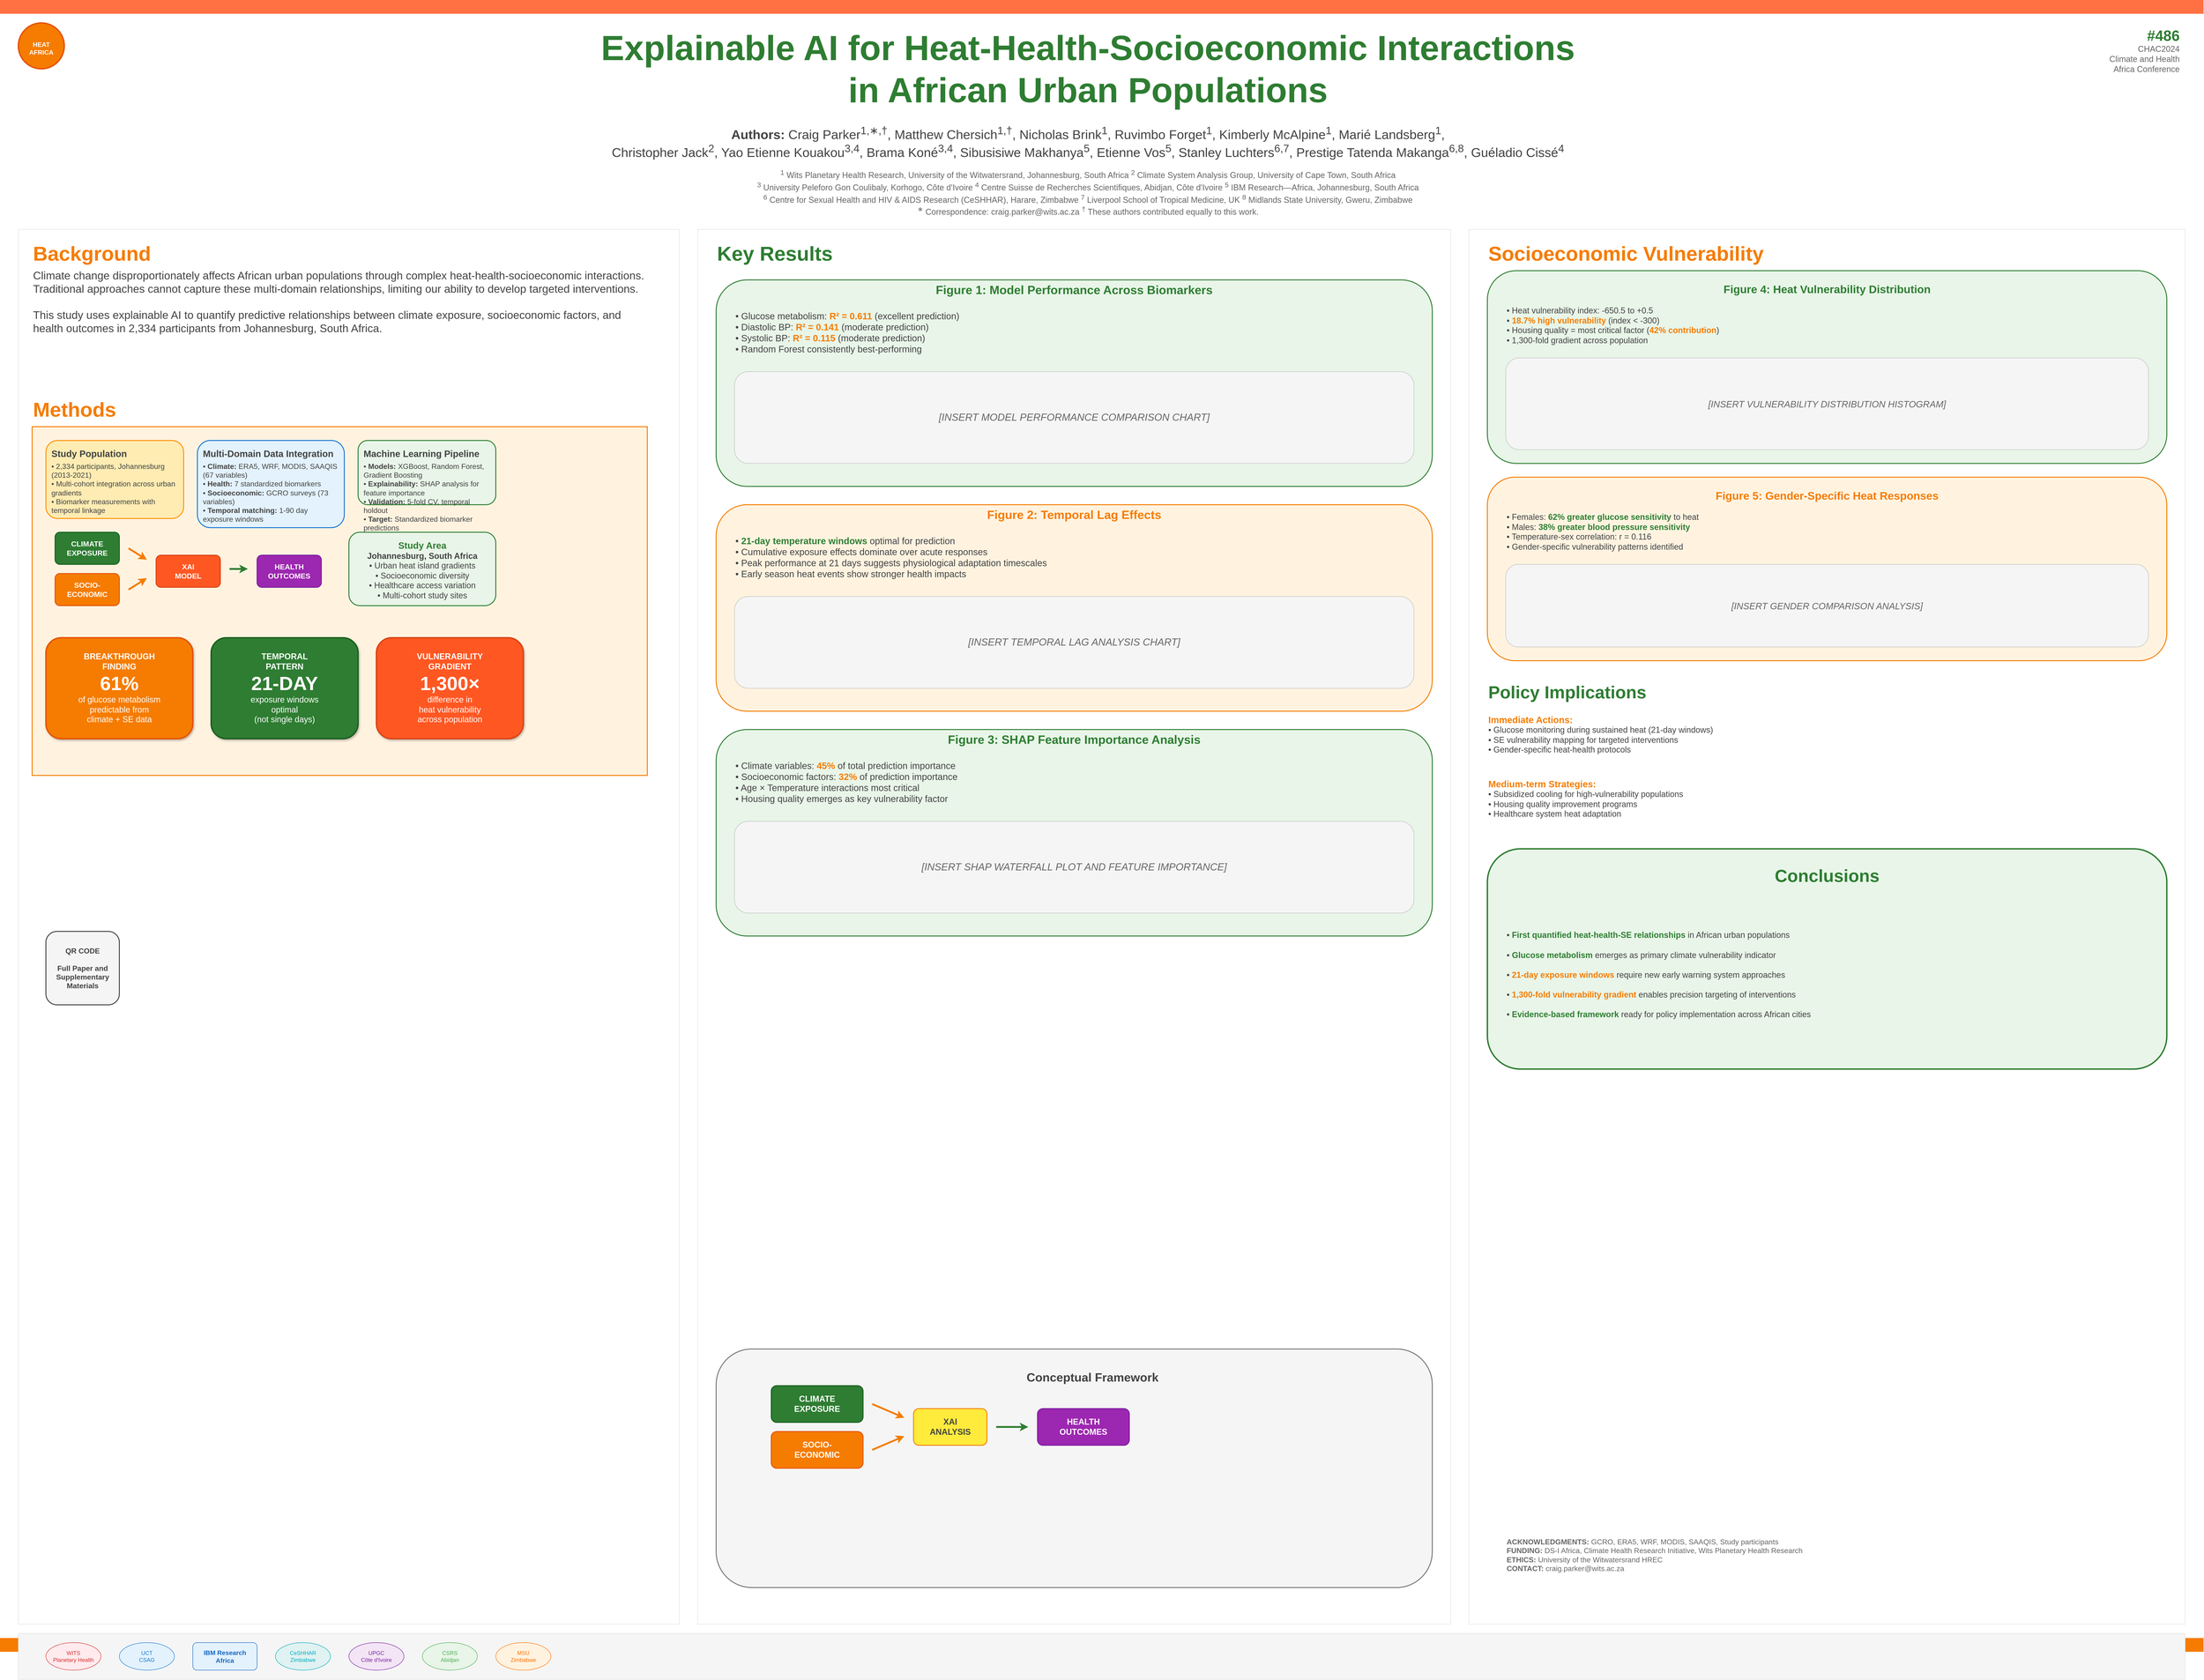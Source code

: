 <mxfile version="28.0.7">
  <diagram name="Competition-Poster" id="heat-health-competition-poster">
    <mxGraphModel dx="3290" dy="1816" grid="1" gridSize="10" guides="1" tooltips="1" connect="1" arrows="1" fold="1" page="1" pageScale="1" pageWidth="4800" pageHeight="3600" math="0" shadow="0">
      <root>
        <mxCell id="0" />
        <mxCell id="1" parent="0" />
        <mxCell id="main-background" value="" style="rounded=0;whiteSpace=wrap;html=1;fillColor=#FFFFFF;strokeColor=none;" parent="1" vertex="1">
          <mxGeometry width="4800" height="3600" as="geometry" />
        </mxCell>
        <mxCell id="top-stripe" value="" style="rounded=0;whiteSpace=wrap;html=1;fillColor=#FF7043;strokeColor=none;" parent="1" vertex="1">
          <mxGeometry width="4800" height="30" as="geometry" />
        </mxCell>
        <mxCell id="bottom-stripe" value="" style="rounded=0;whiteSpace=wrap;html=1;fillColor=#F57C00;strokeColor=none;" parent="1" vertex="1">
          <mxGeometry y="3570" width="4800" height="30" as="geometry" />
        </mxCell>
        <mxCell id="heat-logo-circle" value="" style="ellipse;whiteSpace=wrap;html=1;fillColor=#F57C00;strokeColor=#E65100;strokeWidth=3;" parent="1" vertex="1">
          <mxGeometry x="40" y="50" width="100" height="100" as="geometry" />
        </mxCell>
        <mxCell id="heat-logo-text" value="&lt;font face=&quot;Arial&quot; style=&quot;font-size: 14px; font-weight: bold; color: #FFFFFF;&quot;&gt;HEAT&lt;br/&gt;AFRICA&lt;/font&gt;" style="text;html=1;strokeColor=none;fillColor=none;align=center;verticalAlign=middle;whiteSpace=wrap;rounded=0;" parent="1" vertex="1">
          <mxGeometry x="50" y="90" width="80" height="30" as="geometry" />
        </mxCell>
        <mxCell id="poster-number" value="&lt;font face=&quot;Arial&quot; style=&quot;font-size: 32px; font-weight: bold; color: #2E7D32;&quot;&gt;#486&lt;/font&gt;&lt;br/&gt;&lt;font face=&quot;Arial&quot; style=&quot;font-size: 18px; color: #666;&quot;&gt;CHAC2024&lt;br/&gt;Climate and Health&lt;br/&gt;Africa Conference&lt;/font&gt;" style="text;html=1;strokeColor=none;fillColor=none;align=right;verticalAlign=middle;whiteSpace=wrap;rounded=0;" parent="1" vertex="1">
          <mxGeometry x="4550" y="50" width="200" height="120" as="geometry" />
        </mxCell>
        <mxCell id="main-title" value="&lt;font face=&quot;Arial&quot; style=&quot;font-size: 76px; font-weight: bold; color: #2E7D32;&quot;&gt;Explainable AI for Heat-Health-Socioeconomic Interactions&lt;br/&gt;in African Urban Populations&lt;/font&gt;" style="text;html=1;strokeColor=none;fillColor=none;align=center;verticalAlign=middle;whiteSpace=wrap;rounded=0;" parent="1" vertex="1">
          <mxGeometry x="180" y="60" width="4380" height="180" as="geometry" />
        </mxCell>
        <mxCell id="authors-main" value="&lt;font face=&quot;Arial&quot; style=&quot;font-size: 28px; color: #424242;&quot;&gt;&lt;b&gt;Authors:&lt;/b&gt; Craig Parker&lt;sup&gt;1,∗,†&lt;/sup&gt;, Matthew Chersich&lt;sup&gt;1,†&lt;/sup&gt;, Nicholas Brink&lt;sup&gt;1&lt;/sup&gt;, Ruvimbo Forget&lt;sup&gt;1&lt;/sup&gt;, Kimberly McAlpine&lt;sup&gt;1&lt;/sup&gt;, Marié Landsberg&lt;sup&gt;1&lt;/sup&gt;,&lt;br/&gt;Christopher Jack&lt;sup&gt;2&lt;/sup&gt;, Yao Etienne Kouakou&lt;sup&gt;3,4&lt;/sup&gt;, Brama Koné&lt;sup&gt;3,4&lt;/sup&gt;, Sibusisiwe Makhanya&lt;sup&gt;5&lt;/sup&gt;, Etienne Vos&lt;sup&gt;5&lt;/sup&gt;, Stanley Luchters&lt;sup&gt;6,7&lt;/sup&gt;, Prestige Tatenda Makanga&lt;sup&gt;6,8&lt;/sup&gt;, Guéladio Cissé&lt;sup&gt;4&lt;/sup&gt;&lt;/font&gt;" style="text;html=1;strokeColor=none;fillColor=none;align=center;verticalAlign=middle;whiteSpace=wrap;rounded=0;" parent="1" vertex="1">
          <mxGeometry x="180" y="260" width="4380" height="100" as="geometry" />
        </mxCell>
        <mxCell id="affiliations" value="&lt;font face=&quot;Arial&quot; style=&quot;font-size: 18px; color: #666;&quot;&gt;&lt;sup&gt;1&lt;/sup&gt; Wits Planetary Health Research, University of the Witwatersrand, Johannesburg, South Africa  &lt;sup&gt;2&lt;/sup&gt; Climate System Analysis Group, University of Cape Town, South Africa&lt;br/&gt;&lt;sup&gt;3&lt;/sup&gt; University Peleforo Gon Coulibaly, Korhogo, Côte d&#39;Ivoire  &lt;sup&gt;4&lt;/sup&gt; Centre Suisse de Recherches Scientifiques, Abidjan, Côte d&#39;Ivoire  &lt;sup&gt;5&lt;/sup&gt; IBM Research—Africa, Johannesburg, South Africa&lt;br/&gt;&lt;sup&gt;6&lt;/sup&gt; Centre for Sexual Health and HIV &amp;amp; AIDS Research (CeSHHAR), Harare, Zimbabwe  &lt;sup&gt;7&lt;/sup&gt; Liverpool School of Tropical Medicine, UK  &lt;sup&gt;8&lt;/sup&gt; Midlands State University, Gweru, Zimbabwe&lt;br/&gt;&lt;sup&gt;∗&lt;/sup&gt; Correspondence: craig.parker@wits.ac.za  &lt;sup&gt;†&lt;/sup&gt; These authors contributed equally to this work.&lt;/font&gt;" style="text;html=1;strokeColor=none;fillColor=none;align=center;verticalAlign=middle;whiteSpace=wrap;rounded=0;" parent="1" vertex="1">
          <mxGeometry x="180" y="370" width="4380" height="100" as="geometry" />
        </mxCell>
        <mxCell id="left-column-bg" value="" style="rounded=0;whiteSpace=wrap;html=1;fillColor=#FFFFFF;strokeColor=#E0E0E0;strokeWidth=1;" parent="1" vertex="1">
          <mxGeometry x="40" y="500" width="1440" height="3040" as="geometry" />
        </mxCell>
        <mxCell id="background-header" value="&lt;font face=&quot;Arial&quot; style=&quot;font-size: 44px; font-weight: bold; color: #F57C00;&quot;&gt;Background&lt;/font&gt;" style="text;html=1;strokeColor=none;fillColor=none;align=left;verticalAlign=top;whiteSpace=wrap;rounded=0;" parent="1" vertex="1">
          <mxGeometry x="70" y="520" width="300" height="50" as="geometry" />
        </mxCell>
        <mxCell id="background-content" value="&lt;font face=&quot;Arial&quot; style=&quot;font-size: 24px; color: #424242;&quot;&gt;Climate change disproportionately affects African urban populations through complex heat-health-socioeconomic interactions. Traditional approaches cannot capture these multi-domain relationships, limiting our ability to develop targeted interventions.&lt;br/&gt;&lt;br/&gt;This study uses explainable AI to quantify predictive relationships between climate exposure, socioeconomic factors, and health outcomes in 2,334 participants from Johannesburg, South Africa.&lt;/font&gt;" style="text;html=1;strokeColor=none;fillColor=none;align=left;verticalAlign=top;whiteSpace=wrap;rounded=0;" parent="1" vertex="1">
          <mxGeometry x="70" y="580" width="1340" height="240" as="geometry" />
        </mxCell>
        <mxCell id="methods-header" value="&lt;font face=&quot;Arial&quot; style=&quot;font-size: 44px; font-weight: bold; color: #F57C00;&quot;&gt;Methods&lt;/font&gt;" style="text;html=1;strokeColor=none;fillColor=none;align=left;verticalAlign=top;whiteSpace=wrap;rounded=0;" parent="1" vertex="1">
          <mxGeometry x="70" y="860" width="300" height="50" as="geometry" />
        </mxCell>
        <mxCell id="methods-content-box" value="" style="rounded=0;whiteSpace=wrap;html=1;fillColor=#FFF3E0;strokeColor=#F57C00;strokeWidth=2;" parent="1" vertex="1">
          <mxGeometry x="70" y="930" width="1340" height="760" as="geometry" />
        </mxCell>
        <mxCell id="study-pop-box" value="" style="rounded=1;whiteSpace=wrap;html=1;fillColor=#FFECB3;strokeColor=#FF8F00;strokeWidth=2;" parent="1" vertex="1">
          <mxGeometry x="100" y="960" width="300" height="170" as="geometry" />
        </mxCell>
        <mxCell id="study-pop-header" value="&lt;font face=&quot;Arial&quot; style=&quot;font-size: 20px; font-weight: bold; color: #424242;&quot;&gt;Study Population&lt;/font&gt;" style="text;html=1;strokeColor=none;fillColor=none;align=left;verticalAlign=top;whiteSpace=wrap;rounded=0;" parent="1" vertex="1">
          <mxGeometry x="110" y="970" width="280" height="30" as="geometry" />
        </mxCell>
        <mxCell id="study-pop-content" value="&lt;font face=&quot;Arial&quot; style=&quot;font-size: 16px; color: #424242;&quot;&gt;• 2,334 participants, Johannesburg (2013-2021)&lt;br/&gt;• Multi-cohort integration across urban gradients&lt;br/&gt;• Biomarker measurements with temporal linkage&lt;/font&gt;" style="text;html=1;strokeColor=none;fillColor=none;align=left;verticalAlign=top;whiteSpace=wrap;rounded=0;" parent="1" vertex="1">
          <mxGeometry x="110" y="1000" width="280" height="90" as="geometry" />
        </mxCell>
        <mxCell id="data-integration-box" value="" style="rounded=1;whiteSpace=wrap;html=1;fillColor=#E3F2FD;strokeColor=#1976D2;strokeWidth=2;" parent="1" vertex="1">
          <mxGeometry x="430" y="960" width="320" height="190" as="geometry" />
        </mxCell>
        <mxCell id="data-integration-header" value="&lt;font face=&quot;Arial&quot; style=&quot;font-size: 20px; font-weight: bold; color: #424242;&quot;&gt;Multi-Domain Data Integration&lt;/font&gt;" style="text;html=1;strokeColor=none;fillColor=none;align=left;verticalAlign=top;whiteSpace=wrap;rounded=0;" parent="1" vertex="1">
          <mxGeometry x="440" y="970" width="300" height="30" as="geometry" />
        </mxCell>
        <mxCell id="data-integration-content" value="&lt;font face=&quot;Arial&quot; style=&quot;font-size: 16px; color: #424242;&quot;&gt;• &lt;b&gt;Climate:&lt;/b&gt; ERA5, WRF, MODIS, SAAQIS (67 variables)&lt;br/&gt;• &lt;b&gt;Health:&lt;/b&gt; 7 standardized biomarkers&lt;br/&gt;• &lt;b&gt;Socioeconomic:&lt;/b&gt; GCRO surveys (73 variables)&lt;br/&gt;• &lt;b&gt;Temporal matching:&lt;/b&gt; 1-90 day exposure windows&lt;/font&gt;" style="text;html=1;strokeColor=none;fillColor=none;align=left;verticalAlign=top;whiteSpace=wrap;rounded=0;" parent="1" vertex="1">
          <mxGeometry x="440" y="1000" width="300" height="90" as="geometry" />
        </mxCell>
        <mxCell id="ml-pipeline-box" value="" style="rounded=1;whiteSpace=wrap;html=1;fillColor=#E8F5E8;strokeColor=#2E7D32;strokeWidth=2;" parent="1" vertex="1">
          <mxGeometry x="780" y="960" width="300" height="140" as="geometry" />
        </mxCell>
        <mxCell id="ml-pipeline-header" value="&lt;font face=&quot;Arial&quot; style=&quot;font-size: 20px; font-weight: bold; color: #424242;&quot;&gt;Machine Learning Pipeline&lt;/font&gt;" style="text;html=1;strokeColor=none;fillColor=none;align=left;verticalAlign=top;whiteSpace=wrap;rounded=0;" parent="1" vertex="1">
          <mxGeometry x="790" y="970" width="280" height="30" as="geometry" />
        </mxCell>
        <mxCell id="ml-pipeline-content" value="&lt;font face=&quot;Arial&quot; style=&quot;font-size: 16px; color: #424242;&quot;&gt;• &lt;b&gt;Models:&lt;/b&gt; XGBoost, Random Forest, Gradient Boosting&lt;br/&gt;• &lt;b&gt;Explainability:&lt;/b&gt; SHAP analysis for feature importance&lt;br/&gt;• &lt;b&gt;Validation:&lt;/b&gt; 5-fold CV, temporal holdout&lt;br/&gt;• &lt;b&gt;Target:&lt;/b&gt; Standardized biomarker predictions&lt;/font&gt;" style="text;html=1;strokeColor=none;fillColor=none;align=left;verticalAlign=top;whiteSpace=wrap;rounded=0;" parent="1" vertex="1">
          <mxGeometry x="790" y="1000" width="280" height="90" as="geometry" />
        </mxCell>
        <mxCell id="climate-data-box" value="&lt;font face=&quot;Arial&quot; style=&quot;font-size: 16px; font-weight: bold; color: #FFFFFF;&quot;&gt;CLIMATE&lt;br/&gt;EXPOSURE&lt;/font&gt;" style="rounded=1;whiteSpace=wrap;html=1;fillColor=#2E7D32;strokeColor=#1B5E20;strokeWidth=2;align=center;verticalAlign=middle;" parent="1" vertex="1">
          <mxGeometry x="120" y="1160" width="140" height="70" as="geometry" />
        </mxCell>
        <mxCell id="socio-data-box" value="&lt;font face=&quot;Arial&quot; style=&quot;font-size: 16px; font-weight: bold; color: #FFFFFF;&quot;&gt;SOCIO-&lt;br/&gt;ECONOMIC&lt;/font&gt;" style="rounded=1;whiteSpace=wrap;html=1;fillColor=#F57C00;strokeColor=#E65100;strokeWidth=2;align=center;verticalAlign=middle;" parent="1" vertex="1">
          <mxGeometry x="120" y="1250" width="140" height="70" as="geometry" />
        </mxCell>
        <mxCell id="xai-model-box" value="&lt;font face=&quot;Arial&quot; style=&quot;font-size: 16px; font-weight: bold; color: #FFFFFF;&quot;&gt;XAI&lt;br/&gt;MODEL&lt;/font&gt;" style="rounded=1;whiteSpace=wrap;html=1;fillColor=#FF5722;strokeColor=#D84315;strokeWidth=2;align=center;verticalAlign=middle;" parent="1" vertex="1">
          <mxGeometry x="340" y="1210" width="140" height="70" as="geometry" />
        </mxCell>
        <mxCell id="health-outcomes-box" value="&lt;font face=&quot;Arial&quot; style=&quot;font-size: 16px; font-weight: bold; color: #FFFFFF;&quot;&gt;HEALTH&lt;br/&gt;OUTCOMES&lt;/font&gt;" style="rounded=1;whiteSpace=wrap;html=1;fillColor=#9C27B0;strokeColor=#7B1FA2;strokeWidth=2;align=center;verticalAlign=middle;" parent="1" vertex="1">
          <mxGeometry x="560" y="1210" width="140" height="70" as="geometry" />
        </mxCell>
        <mxCell id="arrow-climate" value="" style="endArrow=classic;html=1;rounded=0;strokeWidth=4;strokeColor=#F57C00;" parent="1" edge="1">
          <mxGeometry width="50" height="50" relative="1" as="geometry">
            <mxPoint x="280" y="1195" as="sourcePoint" />
            <mxPoint x="320" y="1220" as="targetPoint" />
          </mxGeometry>
        </mxCell>
        <mxCell id="arrow-socio" value="" style="endArrow=classic;html=1;rounded=0;strokeWidth=4;strokeColor=#F57C00;" parent="1" edge="1">
          <mxGeometry width="50" height="50" relative="1" as="geometry">
            <mxPoint x="280" y="1285" as="sourcePoint" />
            <mxPoint x="320" y="1260" as="targetPoint" />
          </mxGeometry>
        </mxCell>
        <mxCell id="arrow-output" value="" style="endArrow=classic;html=1;rounded=0;strokeWidth=4;strokeColor=#2E7D32;" parent="1" edge="1">
          <mxGeometry width="50" height="50" relative="1" as="geometry">
            <mxPoint x="500" y="1240" as="sourcePoint" />
            <mxPoint x="540" y="1240" as="targetPoint" />
          </mxGeometry>
        </mxCell>
        <mxCell id="study-area-box" value="" style="rounded=1;whiteSpace=wrap;html=1;fillColor=#E8F5E8;strokeColor=#2E7D32;strokeWidth=2;" parent="1" vertex="1">
          <mxGeometry x="760" y="1160" width="320" height="160" as="geometry" />
        </mxCell>
        <mxCell id="study-area-header" value="&lt;font face=&quot;Arial&quot; style=&quot;font-size: 20px; font-weight: bold; color: #2E7D32;&quot;&gt;Study Area&lt;/font&gt;" style="text;html=1;strokeColor=none;fillColor=none;align=center;verticalAlign=top;whiteSpace=wrap;rounded=0;" parent="1" vertex="1">
          <mxGeometry x="770" y="1170" width="300" height="30" as="geometry" />
        </mxCell>
        <mxCell id="study-area-content" value="&lt;font face=&quot;Arial&quot; style=&quot;font-size: 18px; color: #424242;&quot;&gt;&lt;b&gt;Johannesburg, South Africa&lt;/b&gt;&lt;br/&gt;• Urban heat island gradients&lt;br/&gt;• Socioeconomic diversity&lt;br/&gt;• Healthcare access variation&lt;br/&gt;• Multi-cohort study sites&lt;/font&gt;" style="text;html=1;strokeColor=none;fillColor=none;align=center;verticalAlign=middle;whiteSpace=wrap;rounded=0;" parent="1" vertex="1">
          <mxGeometry x="770" y="1200" width="300" height="110" as="geometry" />
        </mxCell>
        <mxCell id="breakthrough-finding" value="&lt;font face=&quot;Arial&quot; style=&quot;font-size: 18px; font-weight: bold; color: #FFFFFF;&quot;&gt;BREAKTHROUGH&lt;br/&gt;FINDING&lt;/font&gt;&lt;br/&gt;&lt;font face=&quot;Arial&quot; style=&quot;font-size: 42px; font-weight: bold; color: #FFFFFF;&quot;&gt;61%&lt;/font&gt;&lt;br/&gt;&lt;font face=&quot;Arial&quot; style=&quot;font-size: 18px; color: #FFFFFF;&quot;&gt;of glucose metabolism&lt;br/&gt;predictable from&lt;br/&gt;climate + SE data&lt;/font&gt;" style="rounded=1;whiteSpace=wrap;html=1;fillColor=#F57C00;strokeColor=#E65100;strokeWidth=3;align=center;verticalAlign=middle;shadow=1;" parent="1" vertex="1">
          <mxGeometry x="100" y="1390" width="320" height="220" as="geometry" />
        </mxCell>
        <mxCell id="temporal-finding" value="&lt;font face=&quot;Arial&quot; style=&quot;font-size: 18px; font-weight: bold; color: #FFFFFF;&quot;&gt;TEMPORAL&lt;br/&gt;PATTERN&lt;/font&gt;&lt;br/&gt;&lt;font face=&quot;Arial&quot; style=&quot;font-size: 42px; font-weight: bold; color: #FFFFFF;&quot;&gt;21-DAY&lt;/font&gt;&lt;br/&gt;&lt;font face=&quot;Arial&quot; style=&quot;font-size: 18px; color: #FFFFFF;&quot;&gt;exposure windows&lt;br/&gt;optimal&lt;br/&gt;(not single days)&lt;/font&gt;" style="rounded=1;whiteSpace=wrap;html=1;fillColor=#2E7D32;strokeColor=#1B5E20;strokeWidth=3;align=center;verticalAlign=middle;shadow=1;" parent="1" vertex="1">
          <mxGeometry x="460" y="1390" width="320" height="220" as="geometry" />
        </mxCell>
        <mxCell id="vulnerability-finding" value="&lt;font face=&quot;Arial&quot; style=&quot;font-size: 18px; font-weight: bold; color: #FFFFFF;&quot;&gt;VULNERABILITY&lt;br/&gt;GRADIENT&lt;/font&gt;&lt;br/&gt;&lt;font face=&quot;Arial&quot; style=&quot;font-size: 42px; font-weight: bold; color: #FFFFFF;&quot;&gt;1,300×&lt;/font&gt;&lt;br/&gt;&lt;font face=&quot;Arial&quot; style=&quot;font-size: 18px; color: #FFFFFF;&quot;&gt;difference in&lt;br/&gt;heat vulnerability&lt;br/&gt;across population&lt;/font&gt;" style="rounded=1;whiteSpace=wrap;html=1;fillColor=#FF5722;strokeColor=#D84315;strokeWidth=3;align=center;verticalAlign=middle;shadow=1;" parent="1" vertex="1">
          <mxGeometry x="820" y="1390" width="320" height="220" as="geometry" />
        </mxCell>
        <mxCell id="qr-code-section" value="&lt;font face=&quot;Arial&quot; style=&quot;font-size: 16px; font-weight: bold; color: #424242;&quot;&gt;QR CODE&lt;br/&gt;&lt;br/&gt;Full Paper and&lt;br/&gt;Supplementary&lt;br/&gt;Materials&lt;/font&gt;" style="rounded=1;whiteSpace=wrap;html=1;fillColor=#F5F5F5;strokeColor=#424242;strokeWidth=2;align=center;verticalAlign=middle;" parent="1" vertex="1">
          <mxGeometry x="100" y="2030" width="160" height="160" as="geometry" />
        </mxCell>
        <mxCell id="middle-column-bg" value="" style="rounded=0;whiteSpace=wrap;html=1;fillColor=#FFFFFF;strokeColor=#E0E0E0;strokeWidth=1;" parent="1" vertex="1">
          <mxGeometry x="1520" y="500" width="1640" height="3040" as="geometry" />
        </mxCell>
        <mxCell id="results-main-header" value="&lt;font face=&quot;Arial&quot; style=&quot;font-size: 44px; font-weight: bold; color: #2E7D32;&quot;&gt;Key Results&lt;/font&gt;" style="text;html=1;strokeColor=none;fillColor=none;align=left;verticalAlign=top;whiteSpace=wrap;rounded=0;" parent="1" vertex="1">
          <mxGeometry x="1560" y="520" width="300" height="50" as="geometry" />
        </mxCell>
        <mxCell id="figure1-container" value="" style="rounded=1;whiteSpace=wrap;html=1;fillColor=#E8F5E8;strokeColor=#2E7D32;strokeWidth=2;" parent="1" vertex="1">
          <mxGeometry x="1560" y="610" width="1560" height="450" as="geometry" />
        </mxCell>
        <mxCell id="figure1-title" value="&lt;font face=&quot;Arial&quot; style=&quot;font-size: 26px; font-weight: bold; color: #2E7D32;&quot;&gt;Figure 1: Model Performance Across Biomarkers&lt;/font&gt;" style="text;html=1;strokeColor=none;fillColor=none;align=center;verticalAlign=top;whiteSpace=wrap;rounded=0;" parent="1" vertex="1">
          <mxGeometry x="1580" y="610" width="1520" height="40" as="geometry" />
        </mxCell>
        <mxCell id="figure1-bullets" value="&lt;font face=&quot;Arial&quot; style=&quot;font-size: 20px; color: #424242;&quot;&gt;• Glucose metabolism: &lt;b style=&quot;color: #F57C00;&quot;&gt;R² = 0.611&lt;/b&gt; (excellent prediction)&lt;br/&gt;• Diastolic BP: &lt;b style=&quot;color: #F57C00;&quot;&gt;R² = 0.141&lt;/b&gt; (moderate prediction)&lt;br/&gt;• Systolic BP: &lt;b style=&quot;color: #F57C00;&quot;&gt;R² = 0.115&lt;/b&gt; (moderate prediction)&lt;br/&gt;• Random Forest consistently best-performing&lt;/font&gt;" style="text;html=1;strokeColor=none;fillColor=none;align=left;verticalAlign=top;whiteSpace=wrap;rounded=0;" parent="1" vertex="1">
          <mxGeometry x="1600" y="670" width="1480" height="120" as="geometry" />
        </mxCell>
        <mxCell id="figure1-placeholder" value="&lt;font face=&quot;Arial&quot; style=&quot;font-size: 22px; color: #666; font-style: italic;&quot;&gt;[INSERT MODEL PERFORMANCE COMPARISON CHART]&lt;/font&gt;" style="rounded=1;whiteSpace=wrap;html=1;fillColor=#F5F5F5;strokeColor=#BDBDBD;strokeWidth=1;align=center;verticalAlign=middle;" parent="1" vertex="1">
          <mxGeometry x="1600" y="810" width="1480" height="200" as="geometry" />
        </mxCell>
        <mxCell id="figure2-container" value="" style="rounded=1;whiteSpace=wrap;html=1;fillColor=#FFF3E0;strokeColor=#F57C00;strokeWidth=2;" parent="1" vertex="1">
          <mxGeometry x="1560" y="1100" width="1560" height="450" as="geometry" />
        </mxCell>
        <mxCell id="figure2-title" value="&lt;font face=&quot;Arial&quot; style=&quot;font-size: 26px; font-weight: bold; color: #F57C00;&quot;&gt;Figure 2: Temporal Lag Effects&lt;/font&gt;" style="text;html=1;strokeColor=none;fillColor=none;align=center;verticalAlign=top;whiteSpace=wrap;rounded=0;" parent="1" vertex="1">
          <mxGeometry x="1580" y="1100" width="1520" height="40" as="geometry" />
        </mxCell>
        <mxCell id="figure2-bullets" value="&lt;font face=&quot;Arial&quot; style=&quot;font-size: 20px; color: #424242;&quot;&gt;• &lt;b style=&quot;color: #2E7D32;&quot;&gt;21-day temperature windows&lt;/b&gt; optimal for prediction&lt;br/&gt;• Cumulative exposure effects dominate over acute responses&lt;br/&gt;• Peak performance at 21 days suggests physiological adaptation timescales&lt;br/&gt;• Early season heat events show stronger health impacts&lt;/font&gt;" style="text;html=1;strokeColor=none;fillColor=none;align=left;verticalAlign=top;whiteSpace=wrap;rounded=0;" parent="1" vertex="1">
          <mxGeometry x="1600" y="1160" width="1480" height="120" as="geometry" />
        </mxCell>
        <mxCell id="figure2-placeholder" value="&lt;font face=&quot;Arial&quot; style=&quot;font-size: 22px; color: #666; font-style: italic;&quot;&gt;[INSERT TEMPORAL LAG ANALYSIS CHART]&lt;/font&gt;" style="rounded=1;whiteSpace=wrap;html=1;fillColor=#F5F5F5;strokeColor=#BDBDBD;strokeWidth=1;align=center;verticalAlign=middle;" parent="1" vertex="1">
          <mxGeometry x="1600" y="1300" width="1480" height="200" as="geometry" />
        </mxCell>
        <mxCell id="figure3-container" value="" style="rounded=1;whiteSpace=wrap;html=1;fillColor=#E8F5E8;strokeColor=#2E7D32;strokeWidth=2;" parent="1" vertex="1">
          <mxGeometry x="1560" y="1590" width="1560" height="450" as="geometry" />
        </mxCell>
        <mxCell id="figure3-title" value="&lt;font face=&quot;Arial&quot; style=&quot;font-size: 26px; font-weight: bold; color: #2E7D32;&quot;&gt;Figure 3: SHAP Feature Importance Analysis&lt;/font&gt;" style="text;html=1;strokeColor=none;fillColor=none;align=center;verticalAlign=top;whiteSpace=wrap;rounded=0;" parent="1" vertex="1">
          <mxGeometry x="1580" y="1590" width="1520" height="40" as="geometry" />
        </mxCell>
        <mxCell id="figure3-bullets" value="&lt;font face=&quot;Arial&quot; style=&quot;font-size: 20px; color: #424242;&quot;&gt;• Climate variables: &lt;b style=&quot;color: #F57C00;&quot;&gt;45%&lt;/b&gt; of total prediction importance&lt;br/&gt;• Socioeconomic factors: &lt;b style=&quot;color: #F57C00;&quot;&gt;32%&lt;/b&gt; of prediction importance&lt;br/&gt;• Age × Temperature interactions most critical&lt;br/&gt;• Housing quality emerges as key vulnerability factor&lt;/font&gt;" style="text;html=1;strokeColor=none;fillColor=none;align=left;verticalAlign=top;whiteSpace=wrap;rounded=0;" parent="1" vertex="1">
          <mxGeometry x="1600" y="1650" width="1480" height="120" as="geometry" />
        </mxCell>
        <mxCell id="figure3-placeholder" value="&lt;font face=&quot;Arial&quot; style=&quot;font-size: 22px; color: #666; font-style: italic;&quot;&gt;[INSERT SHAP WATERFALL PLOT AND FEATURE IMPORTANCE]&lt;/font&gt;" style="rounded=1;whiteSpace=wrap;html=1;fillColor=#F5F5F5;strokeColor=#BDBDBD;strokeWidth=1;align=center;verticalAlign=middle;" parent="1" vertex="1">
          <mxGeometry x="1600" y="1790" width="1480" height="200" as="geometry" />
        </mxCell>
        <mxCell id="framework-container" value="" style="rounded=1;whiteSpace=wrap;html=1;fillColor=#F5F5F5;strokeColor=#757575;strokeWidth=2;" parent="1" vertex="1">
          <mxGeometry x="1560" y="2940" width="1560" height="520" as="geometry" />
        </mxCell>
        <mxCell id="framework-header" value="&lt;font face=&quot;Arial&quot; style=&quot;font-size: 26px; font-weight: bold; color: #424242;&quot;&gt;Conceptual Framework&lt;/font&gt;" style="text;html=1;strokeColor=none;fillColor=none;align=center;verticalAlign=top;whiteSpace=wrap;rounded=0;" parent="1" vertex="1">
          <mxGeometry x="1620" y="2980" width="1520" height="40" as="geometry" />
        </mxCell>
        <mxCell id="climate-element" value="&lt;font face=&quot;Arial&quot; style=&quot;font-size: 18px; font-weight: bold; color: #FFFFFF;&quot;&gt;CLIMATE&lt;br/&gt;EXPOSURE&lt;/font&gt;" style="rounded=1;whiteSpace=wrap;html=1;fillColor=#2E7D32;strokeColor=#1B5E20;strokeWidth=2;align=center;verticalAlign=middle;" parent="1" vertex="1">
          <mxGeometry x="1680" y="3020" width="200" height="80" as="geometry" />
        </mxCell>
        <mxCell id="socio-element" value="&lt;font face=&quot;Arial&quot; style=&quot;font-size: 18px; font-weight: bold; color: #FFFFFF;&quot;&gt;SOCIO-&lt;br/&gt;ECONOMIC&lt;/font&gt;" style="rounded=1;whiteSpace=wrap;html=1;fillColor=#F57C00;strokeColor=#E65100;strokeWidth=2;align=center;verticalAlign=middle;" parent="1" vertex="1">
          <mxGeometry x="1680" y="3120" width="200" height="80" as="geometry" />
        </mxCell>
        <mxCell id="xai-element" value="&lt;font face=&quot;Arial&quot; style=&quot;font-size: 18px; font-weight: bold; color: #424242;&quot;&gt;XAI&lt;br/&gt;ANALYSIS&lt;/font&gt;" style="rounded=1;whiteSpace=wrap;html=1;fillColor=#FFEB3B;strokeColor=#F57F17;strokeWidth=2;align=center;verticalAlign=middle;" parent="1" vertex="1">
          <mxGeometry x="1990" y="3070" width="160" height="80" as="geometry" />
        </mxCell>
        <mxCell id="health-element" value="&lt;font face=&quot;Arial&quot; style=&quot;font-size: 18px; font-weight: bold; color: #FFFFFF;&quot;&gt;HEALTH&lt;br/&gt;OUTCOMES&lt;/font&gt;" style="rounded=1;whiteSpace=wrap;html=1;fillColor=#9C27B0;strokeColor=#7B1FA2;strokeWidth=2;align=center;verticalAlign=middle;" parent="1" vertex="1">
          <mxGeometry x="2260" y="3070" width="200" height="80" as="geometry" />
        </mxCell>
        <mxCell id="framework-arrow1" value="" style="endArrow=classic;html=1;rounded=0;strokeWidth=4;strokeColor=#F57C00;" parent="1" edge="1">
          <mxGeometry width="50" height="50" relative="1" as="geometry">
            <mxPoint x="1900" y="3060" as="sourcePoint" />
            <mxPoint x="1970" y="3090" as="targetPoint" />
          </mxGeometry>
        </mxCell>
        <mxCell id="framework-arrow2" value="" style="endArrow=classic;html=1;rounded=0;strokeWidth=4;strokeColor=#F57C00;" parent="1" edge="1">
          <mxGeometry width="50" height="50" relative="1" as="geometry">
            <mxPoint x="1900" y="3160" as="sourcePoint" />
            <mxPoint x="1970" y="3130" as="targetPoint" />
          </mxGeometry>
        </mxCell>
        <mxCell id="framework-arrow3" value="" style="endArrow=classic;html=1;rounded=0;strokeWidth=4;strokeColor=#2E7D32;" parent="1" edge="1">
          <mxGeometry width="50" height="50" relative="1" as="geometry">
            <mxPoint x="2170" y="3110" as="sourcePoint" />
            <mxPoint x="2240" y="3110" as="targetPoint" />
          </mxGeometry>
        </mxCell>
        <mxCell id="right-column-bg" value="" style="rounded=0;whiteSpace=wrap;html=1;fillColor=#FFFFFF;strokeColor=#E0E0E0;strokeWidth=1;" parent="1" vertex="1">
          <mxGeometry x="3200" y="500" width="1560" height="3040" as="geometry" />
        </mxCell>
        <mxCell id="vulnerability-header" value="&lt;font face=&quot;Arial&quot; style=&quot;font-size: 44px; font-weight: bold; color: #F57C00;&quot;&gt;Socioeconomic Vulnerability&lt;/font&gt;" style="text;html=1;strokeColor=none;fillColor=none;align=left;verticalAlign=top;whiteSpace=wrap;rounded=0;" parent="1" vertex="1">
          <mxGeometry x="3240" y="520" width="1480" height="50" as="geometry" />
        </mxCell>
        <mxCell id="figure4-container" value="" style="rounded=1;whiteSpace=wrap;html=1;fillColor=#E8F5E8;strokeColor=#2E7D32;strokeWidth=2;" parent="1" vertex="1">
          <mxGeometry x="3240" y="590" width="1480" height="420" as="geometry" />
        </mxCell>
        <mxCell id="figure4-title" value="&lt;font face=&quot;Arial&quot; style=&quot;font-size: 24px; font-weight: bold; color: #2E7D32;&quot;&gt;Figure 4: Heat Vulnerability Distribution&lt;/font&gt;" style="text;html=1;strokeColor=none;fillColor=none;align=center;verticalAlign=top;whiteSpace=wrap;rounded=0;" parent="1" vertex="1">
          <mxGeometry x="3260" y="610" width="1440" height="40" as="geometry" />
        </mxCell>
        <mxCell id="figure4-bullets" value="&lt;font face=&quot;Arial&quot; style=&quot;font-size: 18px; color: #424242;&quot;&gt;• Heat vulnerability index: -650.5 to +0.5&lt;br/&gt;• &lt;b style=&quot;color: #F57C00;&quot;&gt;18.7% high vulnerability&lt;/b&gt; (index &amp;lt; -300)&lt;br/&gt;• Housing quality = most critical factor (&lt;b style=&quot;color: #F57C00;&quot;&gt;42% contribution&lt;/b&gt;)&lt;br/&gt;• 1,300-fold gradient across population&lt;/font&gt;" style="text;html=1;strokeColor=none;fillColor=none;align=left;verticalAlign=top;whiteSpace=wrap;rounded=0;" parent="1" vertex="1">
          <mxGeometry x="3280" y="660" width="1400" height="100" as="geometry" />
        </mxCell>
        <mxCell id="figure4-placeholder" value="&lt;font face=&quot;Arial&quot; style=&quot;font-size: 20px; color: #666; font-style: italic;&quot;&gt;[INSERT VULNERABILITY DISTRIBUTION HISTOGRAM]&lt;/font&gt;" style="rounded=1;whiteSpace=wrap;html=1;fillColor=#F5F5F5;strokeColor=#BDBDBD;strokeWidth=1;align=center;verticalAlign=middle;" parent="1" vertex="1">
          <mxGeometry x="3280" y="780" width="1400" height="200" as="geometry" />
        </mxCell>
        <mxCell id="figure5-container" value="" style="rounded=1;whiteSpace=wrap;html=1;fillColor=#FFF3E0;strokeColor=#F57C00;strokeWidth=2;" parent="1" vertex="1">
          <mxGeometry x="3240" y="1040" width="1480" height="400" as="geometry" />
        </mxCell>
        <mxCell id="figure5-title" value="&lt;font face=&quot;Arial&quot; style=&quot;font-size: 24px; font-weight: bold; color: #F57C00;&quot;&gt;Figure 5: Gender-Specific Heat Responses&lt;/font&gt;" style="text;html=1;strokeColor=none;fillColor=none;align=center;verticalAlign=top;whiteSpace=wrap;rounded=0;" parent="1" vertex="1">
          <mxGeometry x="3260" y="1060" width="1440" height="40" as="geometry" />
        </mxCell>
        <mxCell id="figure5-bullets" value="&lt;font face=&quot;Arial&quot; style=&quot;font-size: 18px; color: #424242;&quot;&gt;• Females: &lt;b style=&quot;color: #2E7D32;&quot;&gt;62% greater glucose sensitivity&lt;/b&gt; to heat&lt;br/&gt;• Males: &lt;b style=&quot;color: #2E7D32;&quot;&gt;38% greater blood pressure sensitivity&lt;/b&gt;&lt;br/&gt;• Temperature-sex correlation: r = 0.116&lt;br/&gt;• Gender-specific vulnerability patterns identified&lt;/font&gt;" style="text;html=1;strokeColor=none;fillColor=none;align=left;verticalAlign=top;whiteSpace=wrap;rounded=0;" parent="1" vertex="1">
          <mxGeometry x="3280" y="1110" width="1400" height="100" as="geometry" />
        </mxCell>
        <mxCell id="figure5-placeholder" value="&lt;font face=&quot;Arial&quot; style=&quot;font-size: 20px; color: #666; font-style: italic;&quot;&gt;[INSERT GENDER COMPARISON ANALYSIS]&lt;/font&gt;" style="rounded=1;whiteSpace=wrap;html=1;fillColor=#F5F5F5;strokeColor=#BDBDBD;strokeWidth=1;align=center;verticalAlign=middle;" parent="1" vertex="1">
          <mxGeometry x="3280" y="1230" width="1400" height="180" as="geometry" />
        </mxCell>
        <mxCell id="policy-implications-header" value="&lt;font face=&quot;Arial&quot; style=&quot;font-size: 38px; font-weight: bold; color: #2E7D32;&quot;&gt;Policy Implications&lt;/font&gt;" style="text;html=1;strokeColor=none;fillColor=none;align=left;verticalAlign=top;whiteSpace=wrap;rounded=0;" parent="1" vertex="1">
          <mxGeometry x="3240" y="1480" width="1480" height="50" as="geometry" />
        </mxCell>
        <mxCell id="policy-immediate" value="&lt;font face=&quot;Arial&quot; style=&quot;font-size: 20px; font-weight: bold; color: #F57C00;&quot;&gt;Immediate Actions:&lt;/font&gt;&lt;br/&gt;&lt;font face=&quot;Arial&quot; style=&quot;font-size: 18px; color: #424242;&quot;&gt;• Glucose monitoring during sustained heat (21-day windows)&lt;br/&gt;• SE vulnerability mapping for targeted interventions&lt;br/&gt;• Gender-specific heat-health protocols&lt;/font&gt;" style="text;html=1;strokeColor=none;fillColor=none;align=left;verticalAlign=top;whiteSpace=wrap;rounded=0;" parent="1" vertex="1">
          <mxGeometry x="3240" y="1550" width="1480" height="120" as="geometry" />
        </mxCell>
        <mxCell id="policy-medium" value="&lt;font face=&quot;Arial&quot; style=&quot;font-size: 20px; font-weight: bold; color: #F57C00;&quot;&gt;Medium-term Strategies:&lt;/font&gt;&lt;br/&gt;&lt;font face=&quot;Arial&quot; style=&quot;font-size: 18px; color: #424242;&quot;&gt;• Subsidized cooling for high-vulnerability populations&lt;br/&gt;• Housing quality improvement programs&lt;br/&gt;• Healthcare system heat adaptation&lt;/font&gt;" style="text;html=1;strokeColor=none;fillColor=none;align=left;verticalAlign=top;whiteSpace=wrap;rounded=0;" parent="1" vertex="1">
          <mxGeometry x="3240" y="1690" width="1480" height="120" as="geometry" />
        </mxCell>
        <mxCell id="conclusions-container" value="" style="rounded=1;whiteSpace=wrap;html=1;fillColor=#E8F5E8;strokeColor=#2E7D32;strokeWidth=3;" parent="1" vertex="1">
          <mxGeometry x="3240" y="1850" width="1480" height="480" as="geometry" />
        </mxCell>
        <mxCell id="conclusions-header" value="&lt;font face=&quot;Arial&quot; style=&quot;font-size: 38px; font-weight: bold; color: #2E7D32;&quot;&gt;Conclusions&lt;/font&gt;" style="text;html=1;strokeColor=none;fillColor=none;align=center;verticalAlign=top;whiteSpace=wrap;rounded=0;" parent="1" vertex="1">
          <mxGeometry x="3280" y="1880" width="1400" height="50" as="geometry" />
        </mxCell>
        <mxCell id="conclusions-bullets" value="&lt;font face=&quot;Arial&quot; style=&quot;font-size: 18px; color: #424242;&quot;&gt;• &lt;b style=&quot;color: #2E7D32;&quot;&gt;First quantified heat-health-SE relationships&lt;/b&gt; in African urban populations&lt;br/&gt;&lt;br/&gt;• &lt;b style=&quot;color: #2E7D32;&quot;&gt;Glucose metabolism&lt;/b&gt; emerges as primary climate vulnerability indicator&lt;br/&gt;&lt;br/&gt;• &lt;b style=&quot;color: #F57C00;&quot;&gt;21-day exposure windows&lt;/b&gt; require new early warning system approaches&lt;br/&gt;&lt;br/&gt;• &lt;b style=&quot;color: #F57C00;&quot;&gt;1,300-fold vulnerability gradient&lt;/b&gt; enables precision targeting of interventions&lt;br/&gt;&lt;br/&gt;• &lt;b style=&quot;color: #2E7D32;&quot;&gt;Evidence-based framework&lt;/b&gt; ready for policy implementation across African cities&lt;/font&gt;" style="text;html=1;strokeColor=none;fillColor=none;align=left;verticalAlign=middle;whiteSpace=wrap;rounded=0;" parent="1" vertex="1">
          <mxGeometry x="3280" y="1950" width="1400" height="350" as="geometry" />
        </mxCell>
        <mxCell id="acknowledgments-section" value="&lt;font face=&quot;Arial&quot; style=&quot;font-size: 16px; color: #666;&quot;&gt;&lt;b&gt;ACKNOWLEDGMENTS:&lt;/b&gt; GCRO, ERA5, WRF, MODIS, SAAQIS, Study participants&lt;br/&gt;&lt;b&gt;FUNDING:&lt;/b&gt; DS-I Africa, Climate Health Research Initiative, Wits Planetary Health Research&lt;br/&gt;&lt;b&gt;ETHICS:&lt;/b&gt; University of the Witwatersrand HREC&lt;br/&gt;&lt;b&gt;CONTACT:&lt;/b&gt; craig.parker@wits.ac.za&lt;/font&gt;" style="text;html=1;strokeColor=none;fillColor=none;align=left;verticalAlign=bottom;whiteSpace=wrap;rounded=0;" parent="1" vertex="1">
          <mxGeometry x="3280" y="3310" width="1400" height="120" as="geometry" />
        </mxCell>
        <mxCell id="footer-logos-bg" value="" style="rounded=0;whiteSpace=wrap;html=1;fillColor=#F5F5F5;strokeColor=#E0E0E0;strokeWidth=1;" parent="1" vertex="1">
          <mxGeometry x="40" y="3560" width="4720" height="100" as="geometry" />
        </mxCell>
        <mxCell id="wits-logo-footer" value="&lt;font face=&quot;Arial&quot; style=&quot;font-size: 12px; color: #D32F2F;&quot;&gt;WITS&lt;br/&gt;Planetary Health&lt;/font&gt;" style="ellipse;whiteSpace=wrap;html=1;fillColor=#FFEBEE;strokeColor=#D32F2F;align=center;verticalAlign=middle;" parent="1" vertex="1">
          <mxGeometry x="100" y="3580" width="120" height="60" as="geometry" />
        </mxCell>
        <mxCell id="uct-logo-footer" value="&lt;font face=&quot;Arial&quot; style=&quot;font-size: 12px; color: #1976D2;&quot;&gt;UCT&lt;br/&gt;CSAG&lt;/font&gt;" style="ellipse;whiteSpace=wrap;html=1;fillColor=#E3F2FD;strokeColor=#1976D2;align=center;verticalAlign=middle;" parent="1" vertex="1">
          <mxGeometry x="260" y="3580" width="120" height="60" as="geometry" />
        </mxCell>
        <mxCell id="ibm-logo-footer" value="&lt;font face=&quot;Arial&quot; style=&quot;font-size: 14px; font-weight: bold; color: #1565C0;&quot;&gt;IBM Research&lt;br/&gt;Africa&lt;/font&gt;" style="rounded=1;whiteSpace=wrap;html=1;fillColor=#E3F2FD;strokeColor=#1565C0;align=center;verticalAlign=middle;" parent="1" vertex="1">
          <mxGeometry x="420" y="3580" width="140" height="60" as="geometry" />
        </mxCell>
        <mxCell id="ceshhbar-logo-footer" value="&lt;font face=&quot;Arial&quot; style=&quot;font-size: 12px; color: #00ACC1;&quot;&gt;CeSHHAR&lt;br/&gt;Zimbabwe&lt;/font&gt;" style="ellipse;whiteSpace=wrap;html=1;fillColor=#E0F2F1;strokeColor=#00ACC1;align=center;verticalAlign=middle;" parent="1" vertex="1">
          <mxGeometry x="600" y="3580" width="120" height="60" as="geometry" />
        </mxCell>
        <mxCell id="upgc-logo-footer" value="&lt;font face=&quot;Arial&quot; style=&quot;font-size: 12px; color: #7B1FA2;&quot;&gt;UPGC&lt;br/&gt;Côte d&#39;Ivoire&lt;/font&gt;" style="ellipse;whiteSpace=wrap;html=1;fillColor=#F3E5F5;strokeColor=#7B1FA2;align=center;verticalAlign=middle;" parent="1" vertex="1">
          <mxGeometry x="760" y="3580" width="120" height="60" as="geometry" />
        </mxCell>
        <mxCell id="csrs-logo-footer" value="&lt;font face=&quot;Arial&quot; style=&quot;font-size: 12px; color: #4CAF50;&quot;&gt;CSRS&lt;br/&gt;Abidjan&lt;/font&gt;" style="ellipse;whiteSpace=wrap;html=1;fillColor=#E8F5E8;strokeColor=#4CAF50;align=center;verticalAlign=middle;" parent="1" vertex="1">
          <mxGeometry x="920" y="3580" width="120" height="60" as="geometry" />
        </mxCell>
        <mxCell id="msu-logo-footer" value="&lt;font face=&quot;Arial&quot; style=&quot;font-size: 12px; color: #FF6F00;&quot;&gt;MSU&lt;br/&gt;Zimbabwe&lt;/font&gt;" style="ellipse;whiteSpace=wrap;html=1;fillColor=#FFF3E0;strokeColor=#FF6F00;align=center;verticalAlign=middle;" parent="1" vertex="1">
          <mxGeometry x="1080" y="3580" width="120" height="60" as="geometry" />
        </mxCell>
      </root>
    </mxGraphModel>
  </diagram>
</mxfile>
